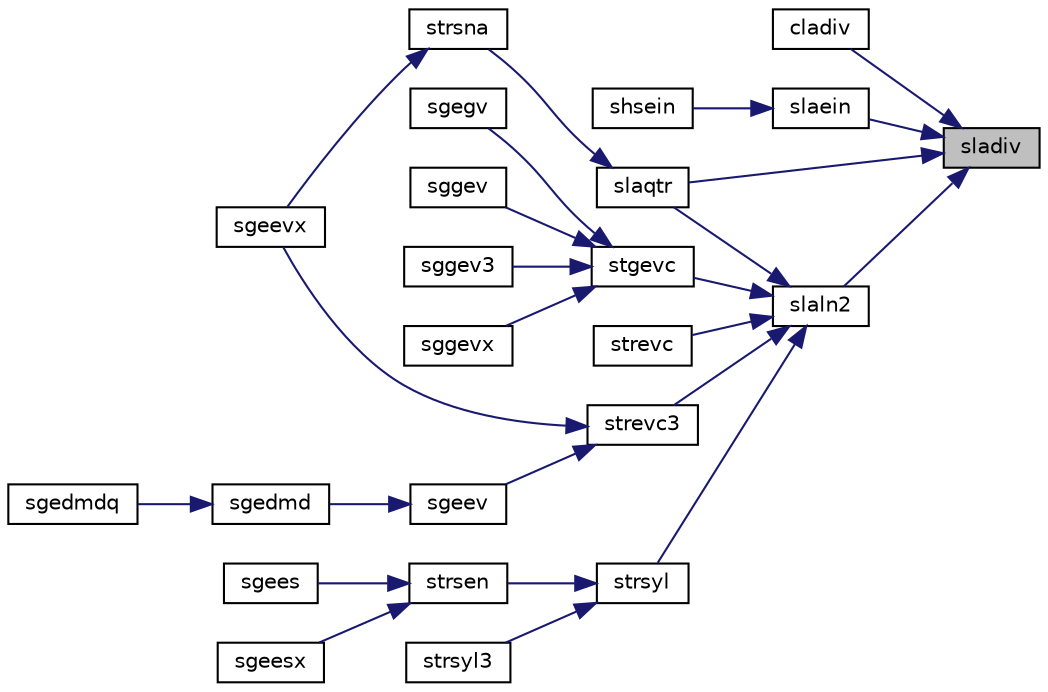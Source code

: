 digraph "sladiv"
{
 // LATEX_PDF_SIZE
  edge [fontname="Helvetica",fontsize="10",labelfontname="Helvetica",labelfontsize="10"];
  node [fontname="Helvetica",fontsize="10",shape=record];
  rankdir="RL";
  Node1 [label="sladiv",height=0.2,width=0.4,color="black", fillcolor="grey75", style="filled", fontcolor="black",tooltip="SLADIV performs complex division in real arithmetic, avoiding unnecessary overflow."];
  Node1 -> Node2 [dir="back",color="midnightblue",fontsize="10",style="solid",fontname="Helvetica"];
  Node2 [label="cladiv",height=0.2,width=0.4,color="black", fillcolor="white", style="filled",URL="$cladiv_8f.html#aad8fba0a1b2b39064370d96c6ccc0422",tooltip="CLADIV performs complex division in real arithmetic, avoiding unnecessary overflow."];
  Node1 -> Node3 [dir="back",color="midnightblue",fontsize="10",style="solid",fontname="Helvetica"];
  Node3 [label="slaein",height=0.2,width=0.4,color="black", fillcolor="white", style="filled",URL="$slaein_8f.html#a55868b80b17a359be16b558c1e28abfd",tooltip="SLAEIN computes a specified right or left eigenvector of an upper Hessenberg matrix by inverse iterat..."];
  Node3 -> Node4 [dir="back",color="midnightblue",fontsize="10",style="solid",fontname="Helvetica"];
  Node4 [label="shsein",height=0.2,width=0.4,color="black", fillcolor="white", style="filled",URL="$shsein_8f.html#afeb8d3b5107a64ac1edb3f9d2925435f",tooltip="SHSEIN"];
  Node1 -> Node5 [dir="back",color="midnightblue",fontsize="10",style="solid",fontname="Helvetica"];
  Node5 [label="slaln2",height=0.2,width=0.4,color="black", fillcolor="white", style="filled",URL="$slaln2_8f.html#a27aadaab094e78b734d2e655217963a5",tooltip="SLALN2 solves a 1-by-1 or 2-by-2 linear system of equations of the specified form."];
  Node5 -> Node6 [dir="back",color="midnightblue",fontsize="10",style="solid",fontname="Helvetica"];
  Node6 [label="slaqtr",height=0.2,width=0.4,color="black", fillcolor="white", style="filled",URL="$slaqtr_8f.html#adb59acb871f566d278cc4e6675e522c9",tooltip="SLAQTR solves a real quasi-triangular system of equations, or a complex quasi-triangular system of sp..."];
  Node6 -> Node7 [dir="back",color="midnightblue",fontsize="10",style="solid",fontname="Helvetica"];
  Node7 [label="strsna",height=0.2,width=0.4,color="black", fillcolor="white", style="filled",URL="$strsna_8f.html#ae25a02f27cf6ca3c311bbabe2be61046",tooltip="STRSNA"];
  Node7 -> Node8 [dir="back",color="midnightblue",fontsize="10",style="solid",fontname="Helvetica"];
  Node8 [label="sgeevx",height=0.2,width=0.4,color="black", fillcolor="white", style="filled",URL="$sgeevx_8f.html#adf06d28b4793cbab21e898fcb713d5a5",tooltip="SGEEVX computes the eigenvalues and, optionally, the left and/or right eigenvectors for GE matrices"];
  Node5 -> Node9 [dir="back",color="midnightblue",fontsize="10",style="solid",fontname="Helvetica"];
  Node9 [label="stgevc",height=0.2,width=0.4,color="black", fillcolor="white", style="filled",URL="$stgevc_8f.html#a2e9d9ccc8569cb5d6e38371c61c37de1",tooltip="STGEVC"];
  Node9 -> Node10 [dir="back",color="midnightblue",fontsize="10",style="solid",fontname="Helvetica"];
  Node10 [label="sgegv",height=0.2,width=0.4,color="black", fillcolor="white", style="filled",URL="$sgegv_8f.html#a80fd7fa3159b96cf467a9584f6464310",tooltip="SGEGV computes the eigenvalues and, optionally, the left and/or right eigenvectors of a real matrix p..."];
  Node9 -> Node11 [dir="back",color="midnightblue",fontsize="10",style="solid",fontname="Helvetica"];
  Node11 [label="sggev",height=0.2,width=0.4,color="black", fillcolor="white", style="filled",URL="$sggev_8f.html#a6176eadcb5a027beb0b000fbf74f9e35",tooltip="SGGEV computes the eigenvalues and, optionally, the left and/or right eigenvectors for GE matrices"];
  Node9 -> Node12 [dir="back",color="midnightblue",fontsize="10",style="solid",fontname="Helvetica"];
  Node12 [label="sggev3",height=0.2,width=0.4,color="black", fillcolor="white", style="filled",URL="$sggev3_8f.html#a7c33384acda01bd5c62e87213eb2f2f9",tooltip="SGGEV3 computes the eigenvalues and, optionally, the left and/or right eigenvectors for GE matrices (..."];
  Node9 -> Node13 [dir="back",color="midnightblue",fontsize="10",style="solid",fontname="Helvetica"];
  Node13 [label="sggevx",height=0.2,width=0.4,color="black", fillcolor="white", style="filled",URL="$sggevx_8f.html#a47ddf03d427ec3f9346253132c26cf96",tooltip="SGGEVX computes the eigenvalues and, optionally, the left and/or right eigenvectors for GE matrices"];
  Node5 -> Node14 [dir="back",color="midnightblue",fontsize="10",style="solid",fontname="Helvetica"];
  Node14 [label="strevc",height=0.2,width=0.4,color="black", fillcolor="white", style="filled",URL="$strevc_8f.html#ab7f50c4cf4774ff6d189faec10e61350",tooltip="STREVC"];
  Node5 -> Node15 [dir="back",color="midnightblue",fontsize="10",style="solid",fontname="Helvetica"];
  Node15 [label="strevc3",height=0.2,width=0.4,color="black", fillcolor="white", style="filled",URL="$strevc3_8f.html#aa9200e50fb8175f48e4bcecd89cbf009",tooltip="STREVC3"];
  Node15 -> Node16 [dir="back",color="midnightblue",fontsize="10",style="solid",fontname="Helvetica"];
  Node16 [label="sgeev",height=0.2,width=0.4,color="black", fillcolor="white", style="filled",URL="$sgeev_8f.html#a104525b749278774f7b7f57195aa6798",tooltip="SGEEV computes the eigenvalues and, optionally, the left and/or right eigenvectors for GE matrices"];
  Node16 -> Node17 [dir="back",color="midnightblue",fontsize="10",style="solid",fontname="Helvetica"];
  Node17 [label="sgedmd",height=0.2,width=0.4,color="black", fillcolor="white", style="filled",URL="$sgedmd_8f90.html#a2620fdd695c7f51cddc90e332eb57971",tooltip="SGEDMD computes the Dynamic Mode Decomposition (DMD) for a pair of data snapshot matrices."];
  Node17 -> Node18 [dir="back",color="midnightblue",fontsize="10",style="solid",fontname="Helvetica"];
  Node18 [label="sgedmdq",height=0.2,width=0.4,color="black", fillcolor="white", style="filled",URL="$sgedmdq_8f90.html#a1d1fe0497679b62b0084bfbdf54063f2",tooltip="SGEDMDQ computes the Dynamic Mode Decomposition (DMD) for a pair of data snapshot matrices."];
  Node15 -> Node8 [dir="back",color="midnightblue",fontsize="10",style="solid",fontname="Helvetica"];
  Node5 -> Node19 [dir="back",color="midnightblue",fontsize="10",style="solid",fontname="Helvetica"];
  Node19 [label="strsyl",height=0.2,width=0.4,color="black", fillcolor="white", style="filled",URL="$strsyl_8f.html#a56e2ab6ac5906744561c4c1abb27b83d",tooltip="STRSYL"];
  Node19 -> Node20 [dir="back",color="midnightblue",fontsize="10",style="solid",fontname="Helvetica"];
  Node20 [label="strsen",height=0.2,width=0.4,color="black", fillcolor="white", style="filled",URL="$strsen_8f.html#ae6c2fe7fae83de30b074b968aa459f73",tooltip="STRSEN"];
  Node20 -> Node21 [dir="back",color="midnightblue",fontsize="10",style="solid",fontname="Helvetica"];
  Node21 [label="sgees",height=0.2,width=0.4,color="black", fillcolor="white", style="filled",URL="$sgees_8f.html#a0cd2fba843c9d04967c79a58f8d6e321",tooltip="SGEES computes the eigenvalues, the Schur form, and, optionally, the matrix of Schur vectors for GE m..."];
  Node20 -> Node22 [dir="back",color="midnightblue",fontsize="10",style="solid",fontname="Helvetica"];
  Node22 [label="sgeesx",height=0.2,width=0.4,color="black", fillcolor="white", style="filled",URL="$sgeesx_8f.html#ac8e46bbcd7e259cdacfccbcfb575a392",tooltip="SGEESX computes the eigenvalues, the Schur form, and, optionally, the matrix of Schur vectors for GE ..."];
  Node19 -> Node23 [dir="back",color="midnightblue",fontsize="10",style="solid",fontname="Helvetica"];
  Node23 [label="strsyl3",height=0.2,width=0.4,color="black", fillcolor="white", style="filled",URL="$strsyl3_8f.html#a6455cded5cf94f89b8382430faccaeae",tooltip="STRSYL3"];
  Node1 -> Node6 [dir="back",color="midnightblue",fontsize="10",style="solid",fontname="Helvetica"];
}
